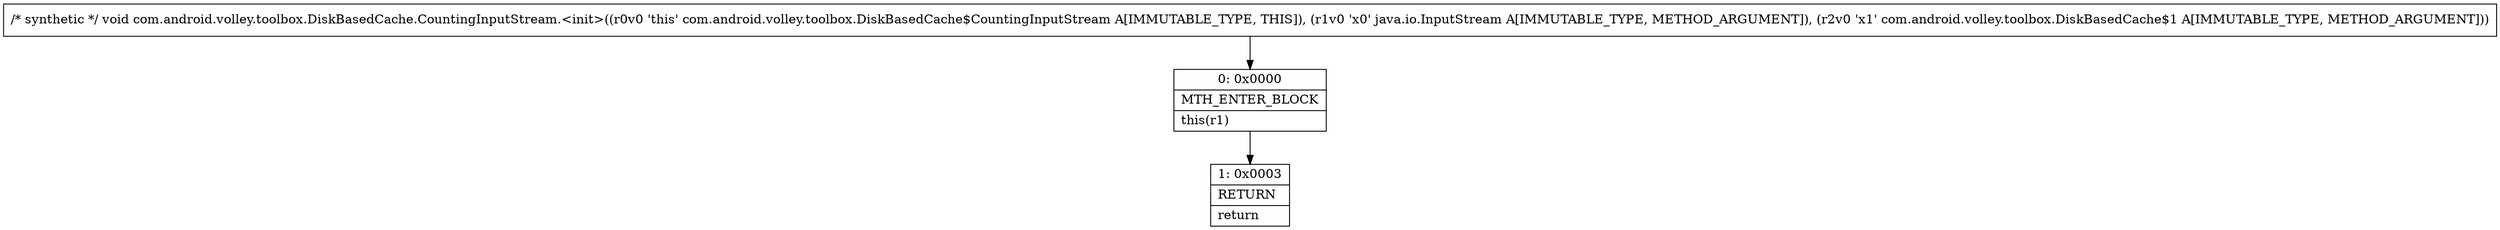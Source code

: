 digraph "CFG forcom.android.volley.toolbox.DiskBasedCache.CountingInputStream.\<init\>(Ljava\/io\/InputStream;Lcom\/android\/volley\/toolbox\/DiskBasedCache$1;)V" {
Node_0 [shape=record,label="{0\:\ 0x0000|MTH_ENTER_BLOCK\l|this(r1)\l}"];
Node_1 [shape=record,label="{1\:\ 0x0003|RETURN\l|return\l}"];
MethodNode[shape=record,label="{\/* synthetic *\/ void com.android.volley.toolbox.DiskBasedCache.CountingInputStream.\<init\>((r0v0 'this' com.android.volley.toolbox.DiskBasedCache$CountingInputStream A[IMMUTABLE_TYPE, THIS]), (r1v0 'x0' java.io.InputStream A[IMMUTABLE_TYPE, METHOD_ARGUMENT]), (r2v0 'x1' com.android.volley.toolbox.DiskBasedCache$1 A[IMMUTABLE_TYPE, METHOD_ARGUMENT])) }"];
MethodNode -> Node_0;
Node_0 -> Node_1;
}

